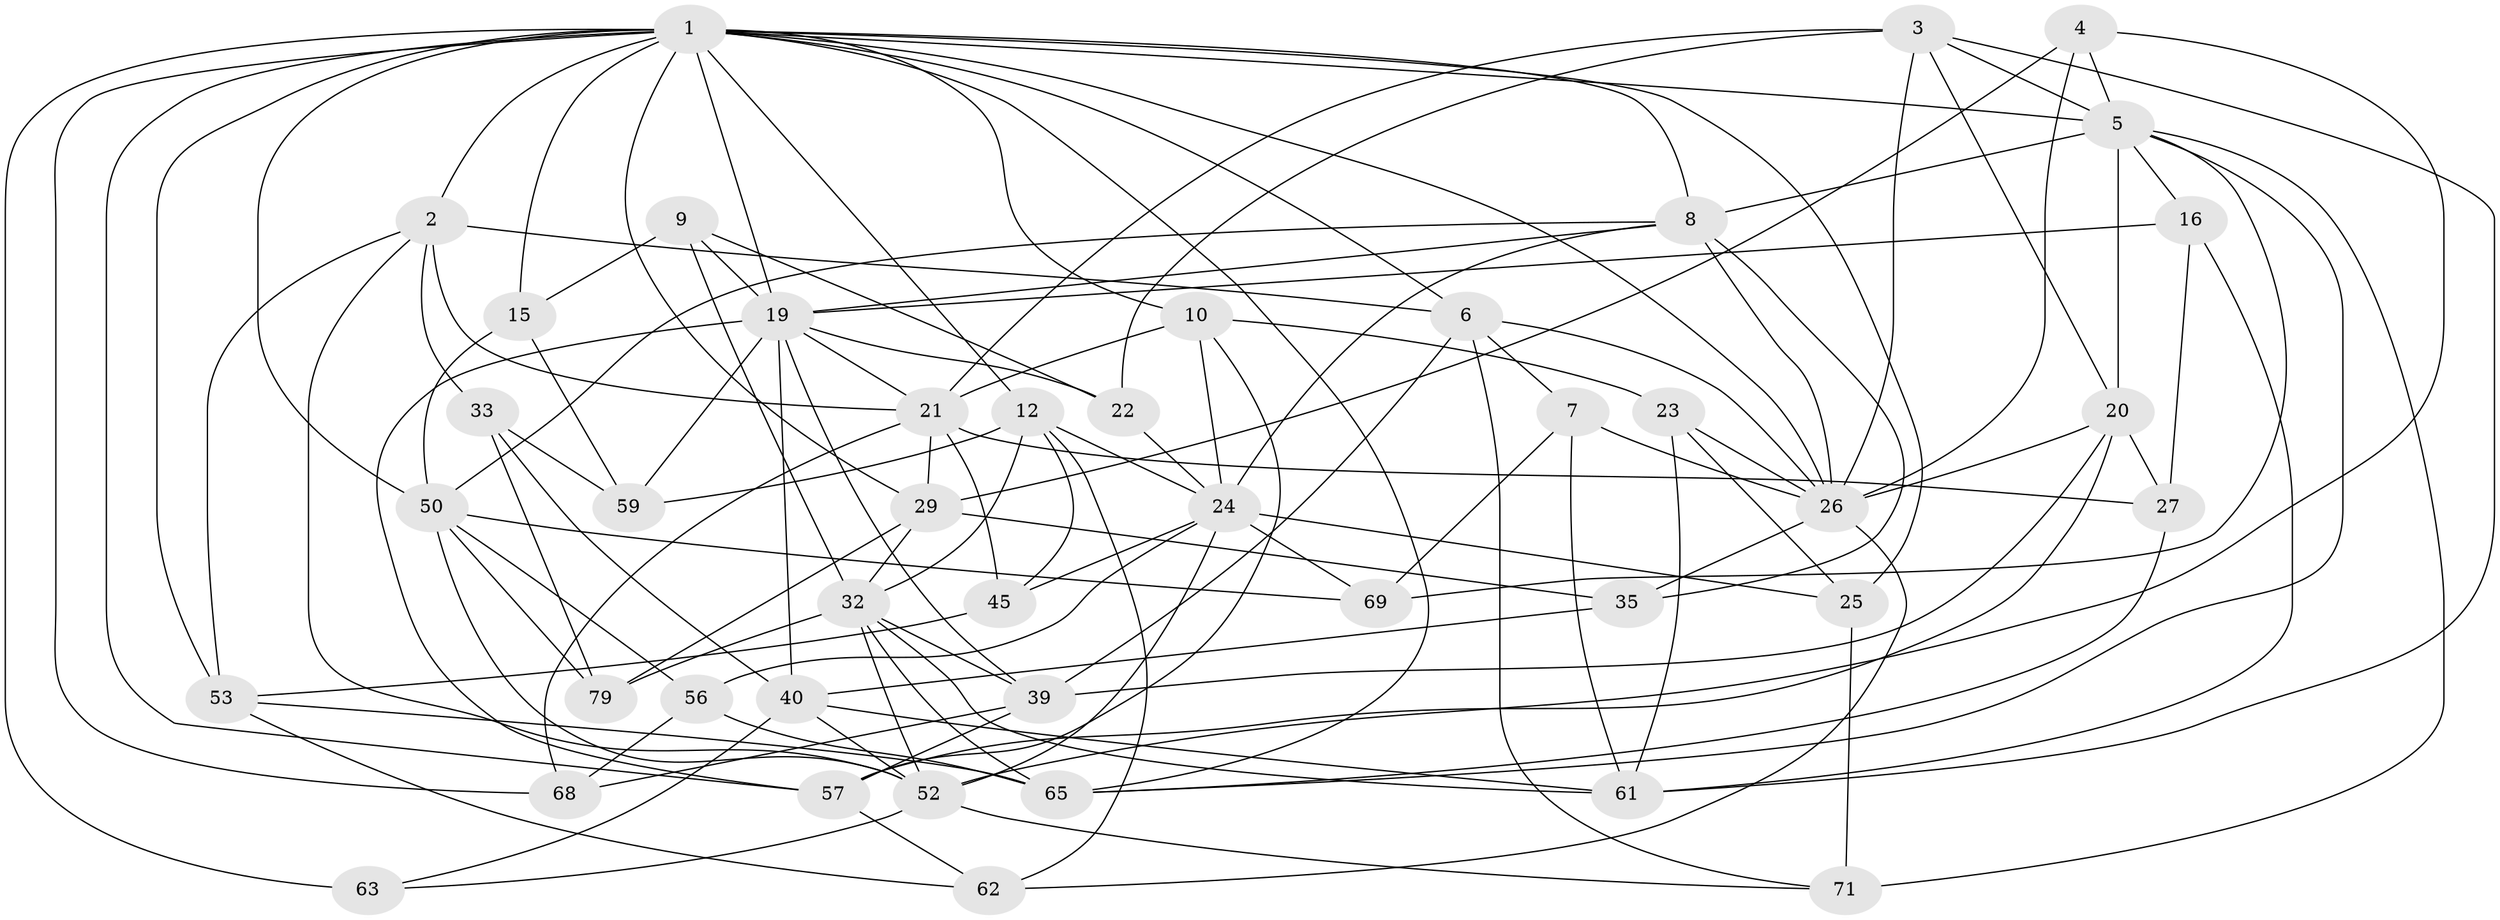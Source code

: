 // original degree distribution, {4: 1.0}
// Generated by graph-tools (version 1.1) at 2025/20/03/04/25 18:20:44]
// undirected, 43 vertices, 124 edges
graph export_dot {
graph [start="1"]
  node [color=gray90,style=filled];
  1 [super="+48+28+11"];
  2 [super="+67"];
  3 [super="+74"];
  4;
  5 [super="+37+54"];
  6 [super="+13"];
  7;
  8 [super="+17+30"];
  9;
  10 [super="+38"];
  12 [super="+70"];
  15;
  16;
  19 [super="+31+46+64"];
  20 [super="+47"];
  21 [super="+85"];
  22;
  23;
  24 [super="+34+66"];
  25;
  26 [super="+43+44+72"];
  27;
  29 [super="+55"];
  32 [super="+73+36"];
  33;
  35;
  39 [super="+42"];
  40 [super="+49"];
  45;
  50 [super="+77"];
  52 [super="+78+60"];
  53 [super="+58"];
  56;
  57 [super="+81"];
  59;
  61 [super="+82"];
  62;
  63;
  65 [super="+76"];
  68;
  69;
  71;
  79;
  1 -- 63 [weight=2];
  1 -- 2;
  1 -- 19;
  1 -- 68;
  1 -- 5 [weight=2];
  1 -- 6;
  1 -- 26;
  1 -- 8;
  1 -- 65;
  1 -- 10;
  1 -- 12;
  1 -- 15;
  1 -- 50;
  1 -- 53 [weight=2];
  1 -- 25;
  1 -- 29;
  1 -- 57;
  2 -- 6;
  2 -- 21;
  2 -- 33;
  2 -- 52;
  2 -- 53;
  3 -- 61;
  3 -- 20;
  3 -- 26;
  3 -- 5;
  3 -- 21;
  3 -- 22;
  4 -- 29;
  4 -- 26;
  4 -- 52;
  4 -- 5;
  5 -- 8;
  5 -- 16;
  5 -- 20;
  5 -- 71;
  5 -- 65;
  5 -- 69;
  6 -- 7;
  6 -- 26;
  6 -- 71;
  6 -- 39;
  7 -- 61;
  7 -- 69;
  7 -- 26;
  8 -- 35;
  8 -- 26;
  8 -- 24;
  8 -- 19;
  8 -- 50 [weight=2];
  9 -- 22;
  9 -- 15;
  9 -- 19;
  9 -- 32;
  10 -- 24 [weight=2];
  10 -- 23;
  10 -- 57;
  10 -- 21;
  12 -- 45;
  12 -- 59;
  12 -- 32;
  12 -- 24;
  12 -- 62;
  15 -- 59;
  15 -- 50;
  16 -- 61;
  16 -- 27;
  16 -- 19;
  19 -- 59;
  19 -- 57;
  19 -- 21;
  19 -- 22;
  19 -- 40;
  19 -- 39;
  20 -- 27;
  20 -- 57;
  20 -- 39;
  20 -- 26;
  21 -- 29;
  21 -- 27;
  21 -- 68;
  21 -- 45;
  22 -- 24;
  23 -- 25;
  23 -- 61;
  23 -- 26;
  24 -- 25;
  24 -- 52;
  24 -- 69;
  24 -- 56;
  24 -- 45;
  25 -- 71;
  26 -- 62;
  26 -- 35;
  27 -- 65;
  29 -- 79;
  29 -- 32;
  29 -- 35;
  32 -- 39;
  32 -- 52;
  32 -- 61;
  32 -- 79;
  32 -- 65;
  33 -- 40;
  33 -- 79;
  33 -- 59;
  35 -- 40;
  39 -- 68;
  39 -- 57;
  40 -- 63;
  40 -- 52;
  40 -- 61;
  45 -- 53;
  50 -- 69;
  50 -- 52;
  50 -- 56;
  50 -- 79;
  52 -- 71;
  52 -- 63;
  53 -- 62;
  53 -- 65;
  56 -- 68;
  56 -- 65;
  57 -- 62;
}
